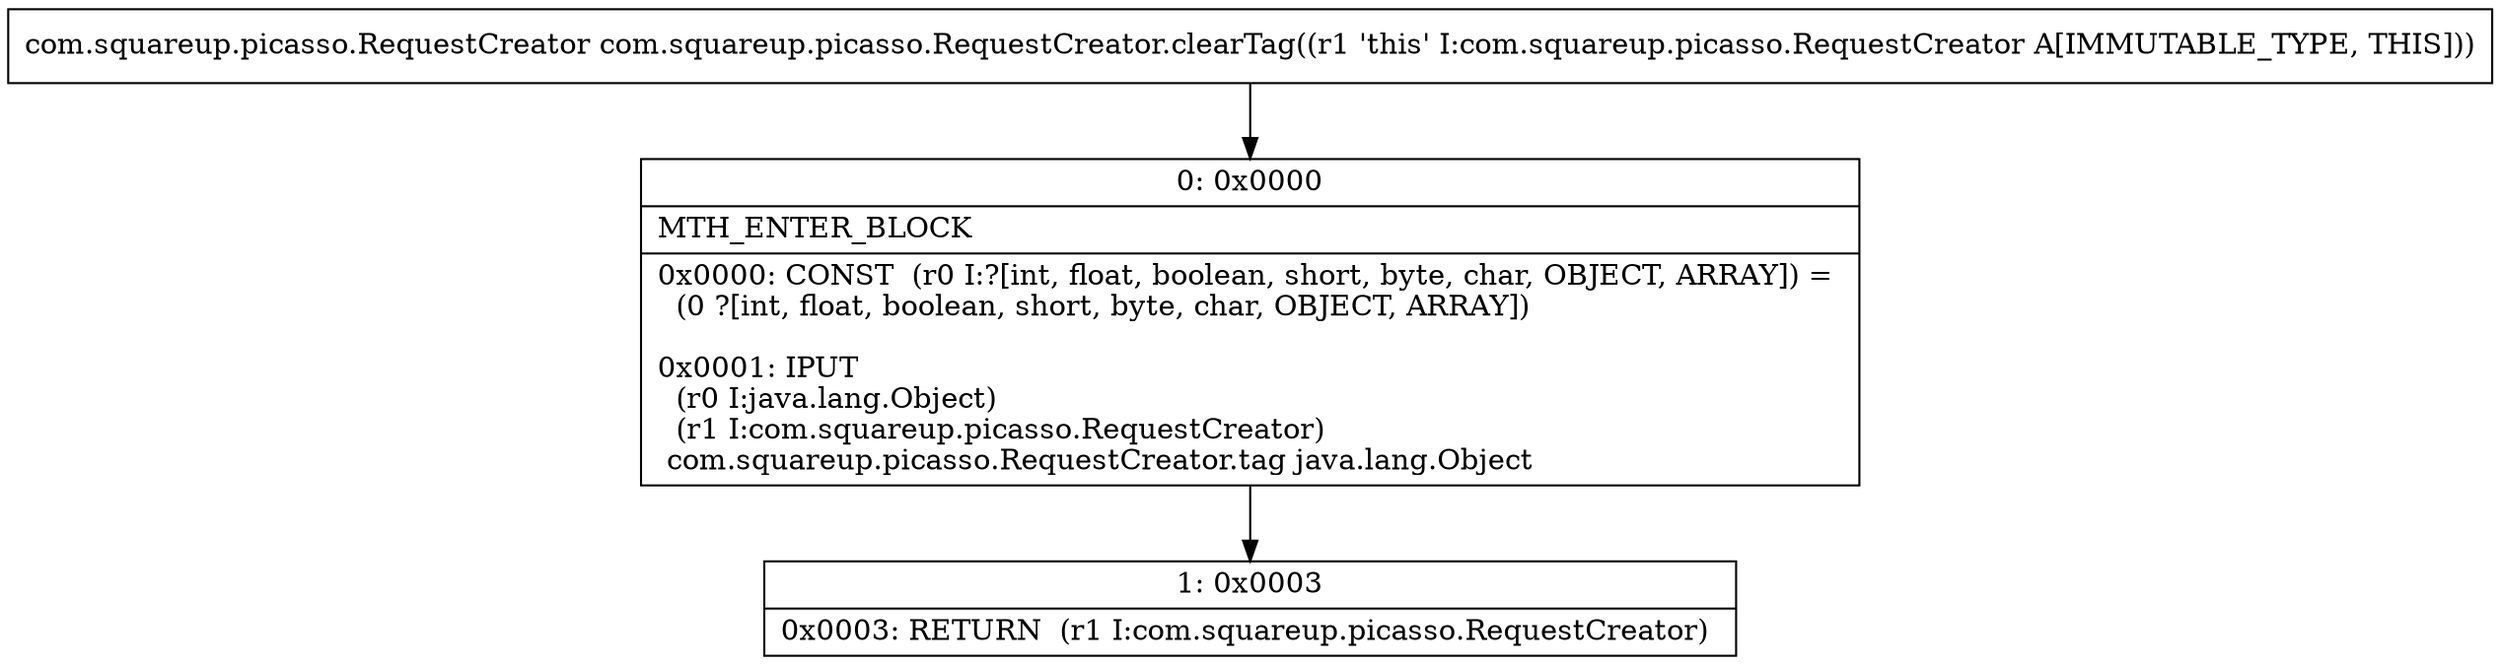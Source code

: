 digraph "CFG forcom.squareup.picasso.RequestCreator.clearTag()Lcom\/squareup\/picasso\/RequestCreator;" {
Node_0 [shape=record,label="{0\:\ 0x0000|MTH_ENTER_BLOCK\l|0x0000: CONST  (r0 I:?[int, float, boolean, short, byte, char, OBJECT, ARRAY]) = \l  (0 ?[int, float, boolean, short, byte, char, OBJECT, ARRAY])\l \l0x0001: IPUT  \l  (r0 I:java.lang.Object)\l  (r1 I:com.squareup.picasso.RequestCreator)\l com.squareup.picasso.RequestCreator.tag java.lang.Object \l}"];
Node_1 [shape=record,label="{1\:\ 0x0003|0x0003: RETURN  (r1 I:com.squareup.picasso.RequestCreator) \l}"];
MethodNode[shape=record,label="{com.squareup.picasso.RequestCreator com.squareup.picasso.RequestCreator.clearTag((r1 'this' I:com.squareup.picasso.RequestCreator A[IMMUTABLE_TYPE, THIS])) }"];
MethodNode -> Node_0;
Node_0 -> Node_1;
}

